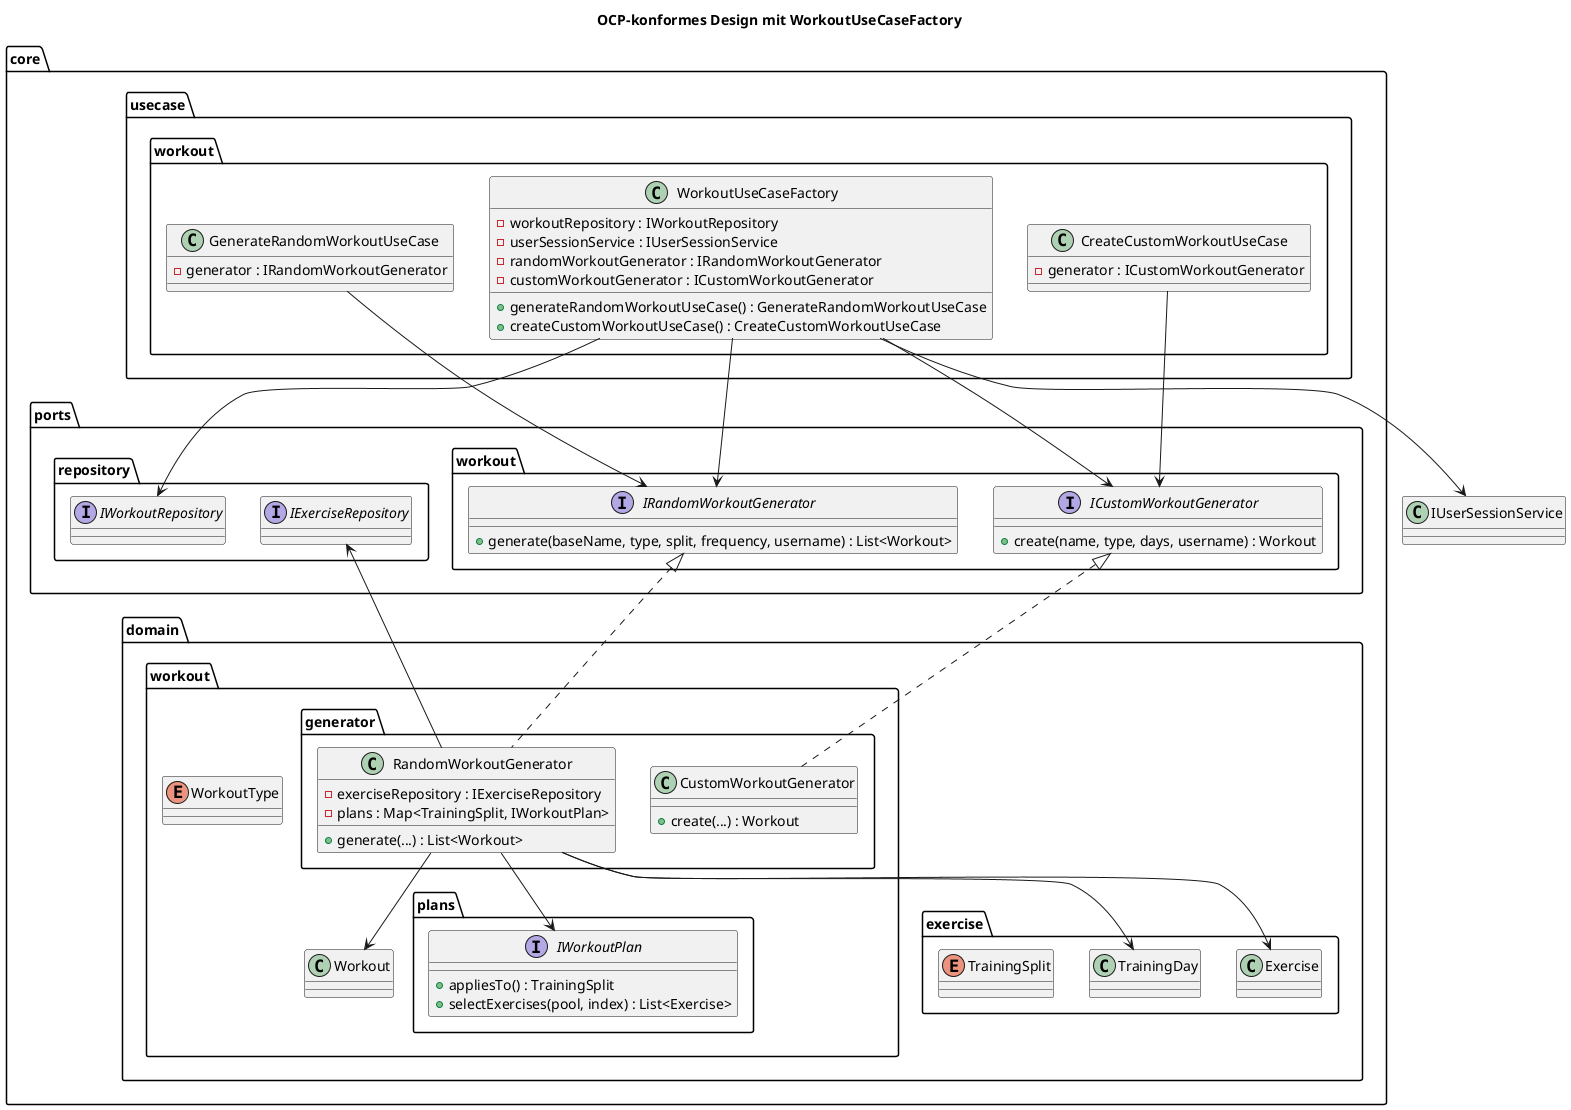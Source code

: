 @startuml OCP_WorkoutGenerator_Refactored

title OCP-konformes Design mit WorkoutUseCaseFactory

package "core.ports.workout" {
  interface IRandomWorkoutGenerator {
    + generate(baseName, type, split, frequency, username) : List<Workout>
  }

  interface ICustomWorkoutGenerator {
    + create(name, type, days, username) : Workout
  }
}

package "core.domain.workout.generator" {
  class RandomWorkoutGenerator {
    - exerciseRepository : IExerciseRepository
    - plans : Map<TrainingSplit, IWorkoutPlan>
    + generate(...) : List<Workout>
  }

  class CustomWorkoutGenerator {
    + create(...) : Workout
  }
}

package "core.usecase.workout" {
  class WorkoutUseCaseFactory {
    - workoutRepository : IWorkoutRepository
    - userSessionService : IUserSessionService
    - randomWorkoutGenerator : IRandomWorkoutGenerator
    - customWorkoutGenerator : ICustomWorkoutGenerator
    + generateRandomWorkoutUseCase() : GenerateRandomWorkoutUseCase
    + createCustomWorkoutUseCase() : CreateCustomWorkoutUseCase
  }

  class GenerateRandomWorkoutUseCase {
    - generator : IRandomWorkoutGenerator
  }

  class CreateCustomWorkoutUseCase {
    - generator : ICustomWorkoutGenerator
  }
}

package "core.ports.repository" {
  interface IExerciseRepository
  interface IWorkoutRepository
}

package "core.domain.workout.plans" {
  interface IWorkoutPlan {
    + appliesTo() : TrainingSplit
    + selectExercises(pool, index) : List<Exercise>
  }
}

package "core.domain.workout" {
  class Workout
  enum WorkoutType
}

package "core.domain.exercise" {
  class TrainingDay
  class Exercise
  enum TrainingSplit
}

' Beziehungen
IRandomWorkoutGenerator <|.. RandomWorkoutGenerator
ICustomWorkoutGenerator <|.. CustomWorkoutGenerator

WorkoutUseCaseFactory --> IRandomWorkoutGenerator
WorkoutUseCaseFactory --> ICustomWorkoutGenerator
WorkoutUseCaseFactory --> IWorkoutRepository
WorkoutUseCaseFactory --> IUserSessionService

RandomWorkoutGenerator --> IExerciseRepository
RandomWorkoutGenerator --> IWorkoutPlan
RandomWorkoutGenerator --> Workout
RandomWorkoutGenerator --> TrainingDay
RandomWorkoutGenerator --> Exercise

GenerateRandomWorkoutUseCase --> IRandomWorkoutGenerator
CreateCustomWorkoutUseCase --> ICustomWorkoutGenerator

@enduml
